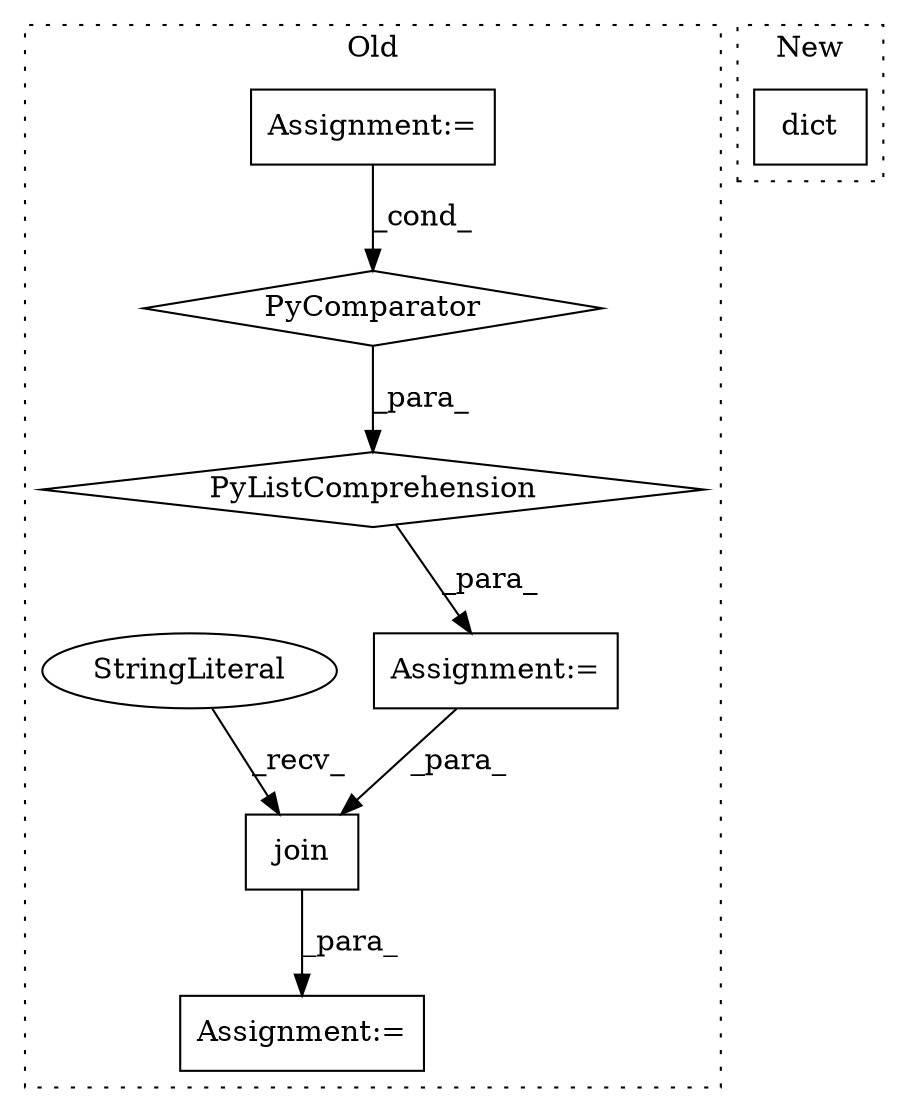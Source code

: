 digraph G {
subgraph cluster0 {
1 [label="join" a="32" s="646,656" l="5,1" shape="box"];
3 [label="Assignment:=" a="7" s="586" l="29" shape="box"];
4 [label="Assignment:=" a="7" s="677" l="1" shape="box"];
5 [label="StringLiteral" a="45" s="642" l="3" shape="ellipse"];
6 [label="PyComparator" a="113" s="586" l="29" shape="diamond"];
7 [label="PyListComprehension" a="109" s="449" l="174" shape="diamond"];
8 [label="Assignment:=" a="7" s="437" l="12" shape="box"];
label = "Old";
style="dotted";
}
subgraph cluster1 {
2 [label="dict" a="32" s="395,403" l="5,1" shape="box"];
label = "New";
style="dotted";
}
1 -> 4 [label="_para_"];
3 -> 6 [label="_cond_"];
5 -> 1 [label="_recv_"];
6 -> 7 [label="_para_"];
7 -> 8 [label="_para_"];
8 -> 1 [label="_para_"];
}